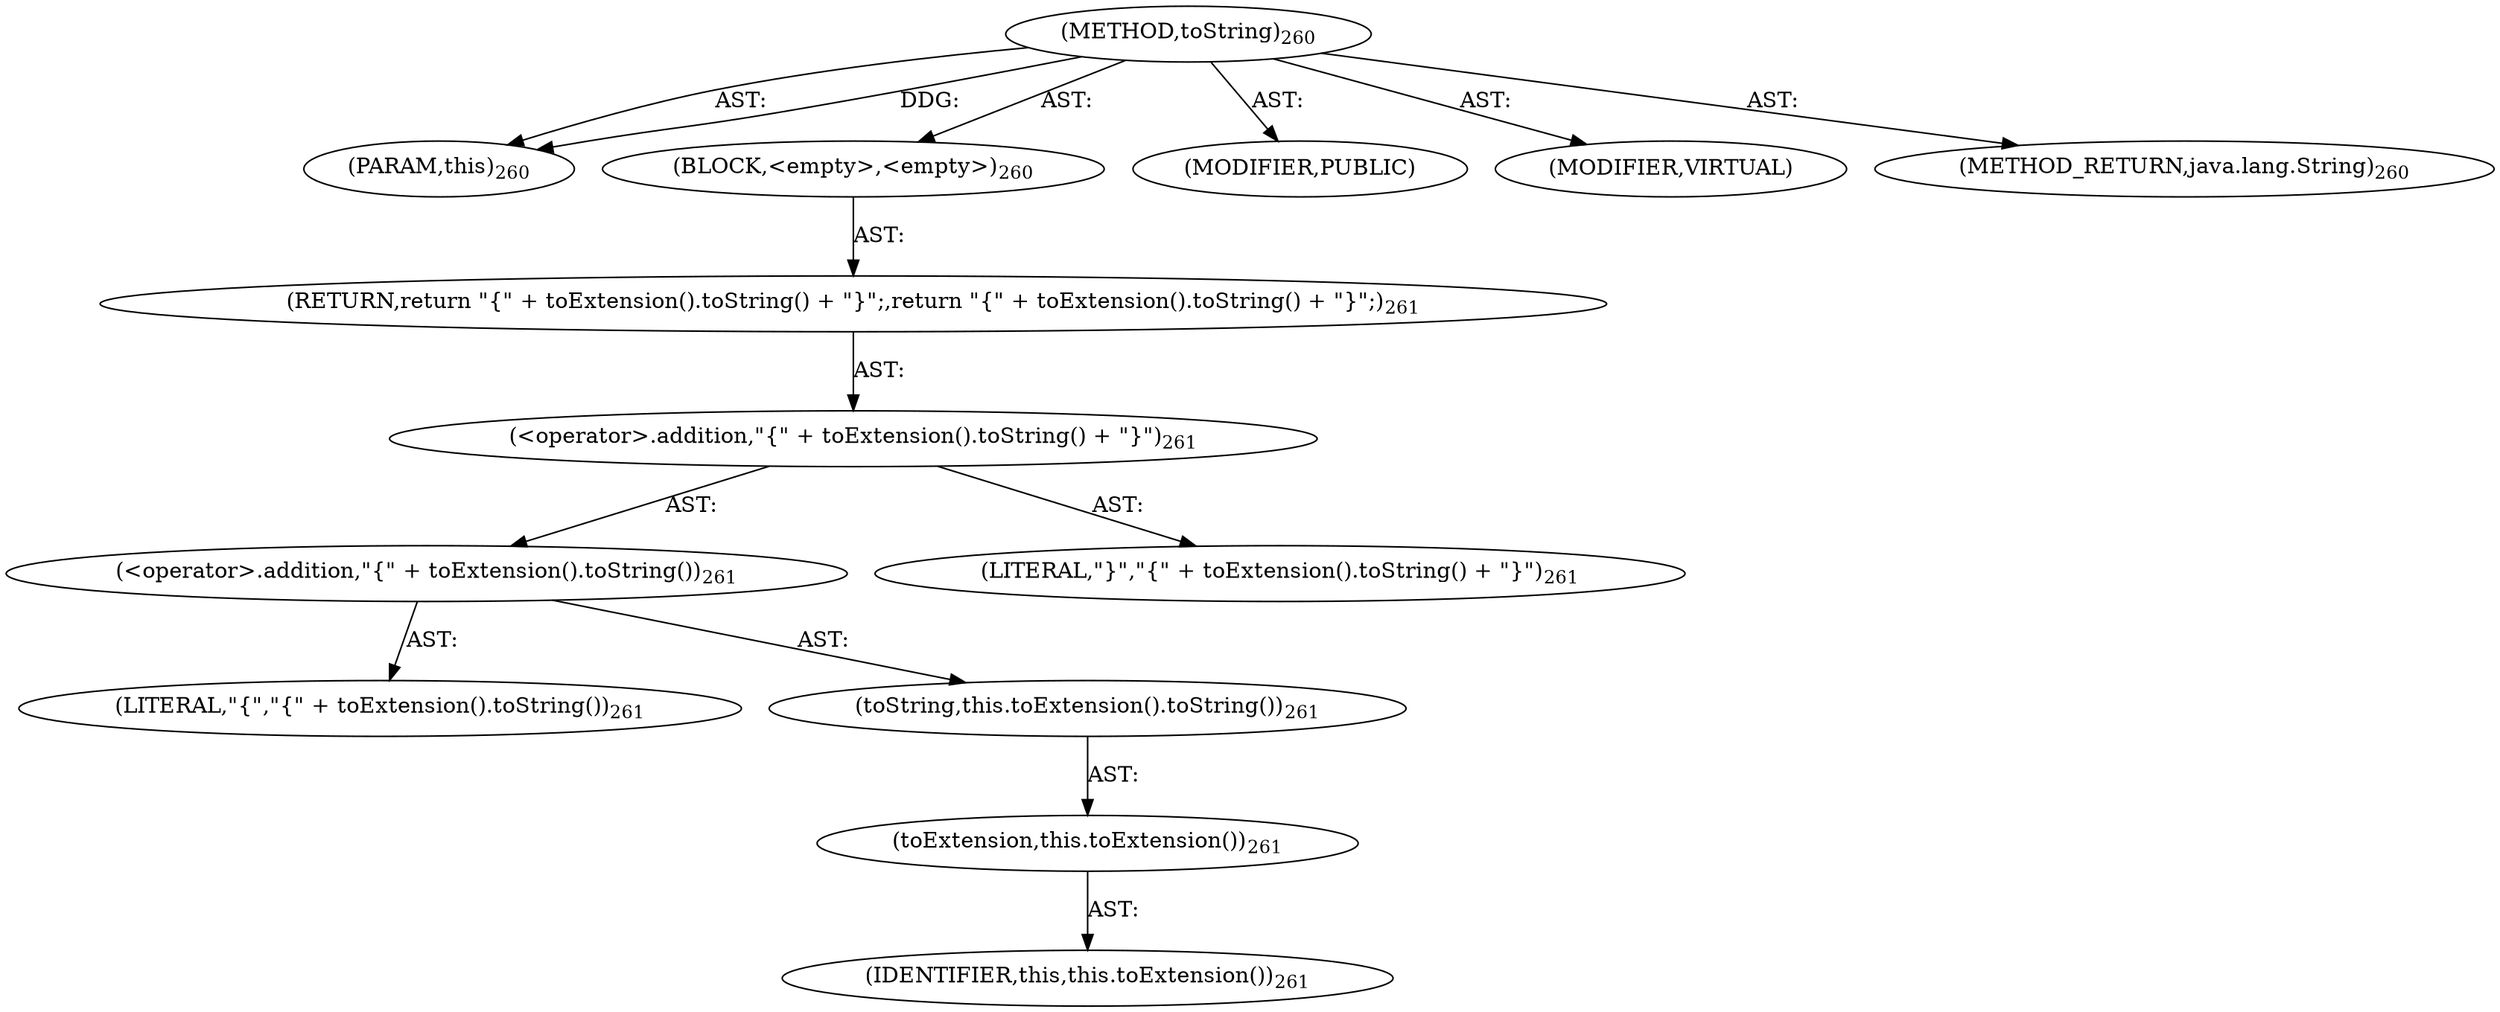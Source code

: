 digraph "toString" {  
"111669149706" [label = <(METHOD,toString)<SUB>260</SUB>> ]
"115964117001" [label = <(PARAM,this)<SUB>260</SUB>> ]
"25769803796" [label = <(BLOCK,&lt;empty&gt;,&lt;empty&gt;)<SUB>260</SUB>> ]
"146028888065" [label = <(RETURN,return &quot;{&quot; + toExtension().toString() + &quot;}&quot;;,return &quot;{&quot; + toExtension().toString() + &quot;}&quot;;)<SUB>261</SUB>> ]
"30064771186" [label = <(&lt;operator&gt;.addition,&quot;{&quot; + toExtension().toString() + &quot;}&quot;)<SUB>261</SUB>> ]
"30064771187" [label = <(&lt;operator&gt;.addition,&quot;{&quot; + toExtension().toString())<SUB>261</SUB>> ]
"90194313230" [label = <(LITERAL,&quot;{&quot;,&quot;{&quot; + toExtension().toString())<SUB>261</SUB>> ]
"30064771188" [label = <(toString,this.toExtension().toString())<SUB>261</SUB>> ]
"30064771189" [label = <(toExtension,this.toExtension())<SUB>261</SUB>> ]
"68719476754" [label = <(IDENTIFIER,this,this.toExtension())<SUB>261</SUB>> ]
"90194313231" [label = <(LITERAL,&quot;}&quot;,&quot;{&quot; + toExtension().toString() + &quot;}&quot;)<SUB>261</SUB>> ]
"133143986202" [label = <(MODIFIER,PUBLIC)> ]
"133143986203" [label = <(MODIFIER,VIRTUAL)> ]
"128849018890" [label = <(METHOD_RETURN,java.lang.String)<SUB>260</SUB>> ]
  "111669149706" -> "115964117001"  [ label = "AST: "] 
  "111669149706" -> "25769803796"  [ label = "AST: "] 
  "111669149706" -> "133143986202"  [ label = "AST: "] 
  "111669149706" -> "133143986203"  [ label = "AST: "] 
  "111669149706" -> "128849018890"  [ label = "AST: "] 
  "25769803796" -> "146028888065"  [ label = "AST: "] 
  "146028888065" -> "30064771186"  [ label = "AST: "] 
  "30064771186" -> "30064771187"  [ label = "AST: "] 
  "30064771186" -> "90194313231"  [ label = "AST: "] 
  "30064771187" -> "90194313230"  [ label = "AST: "] 
  "30064771187" -> "30064771188"  [ label = "AST: "] 
  "30064771188" -> "30064771189"  [ label = "AST: "] 
  "30064771189" -> "68719476754"  [ label = "AST: "] 
  "111669149706" -> "115964117001"  [ label = "DDG: "] 
}
